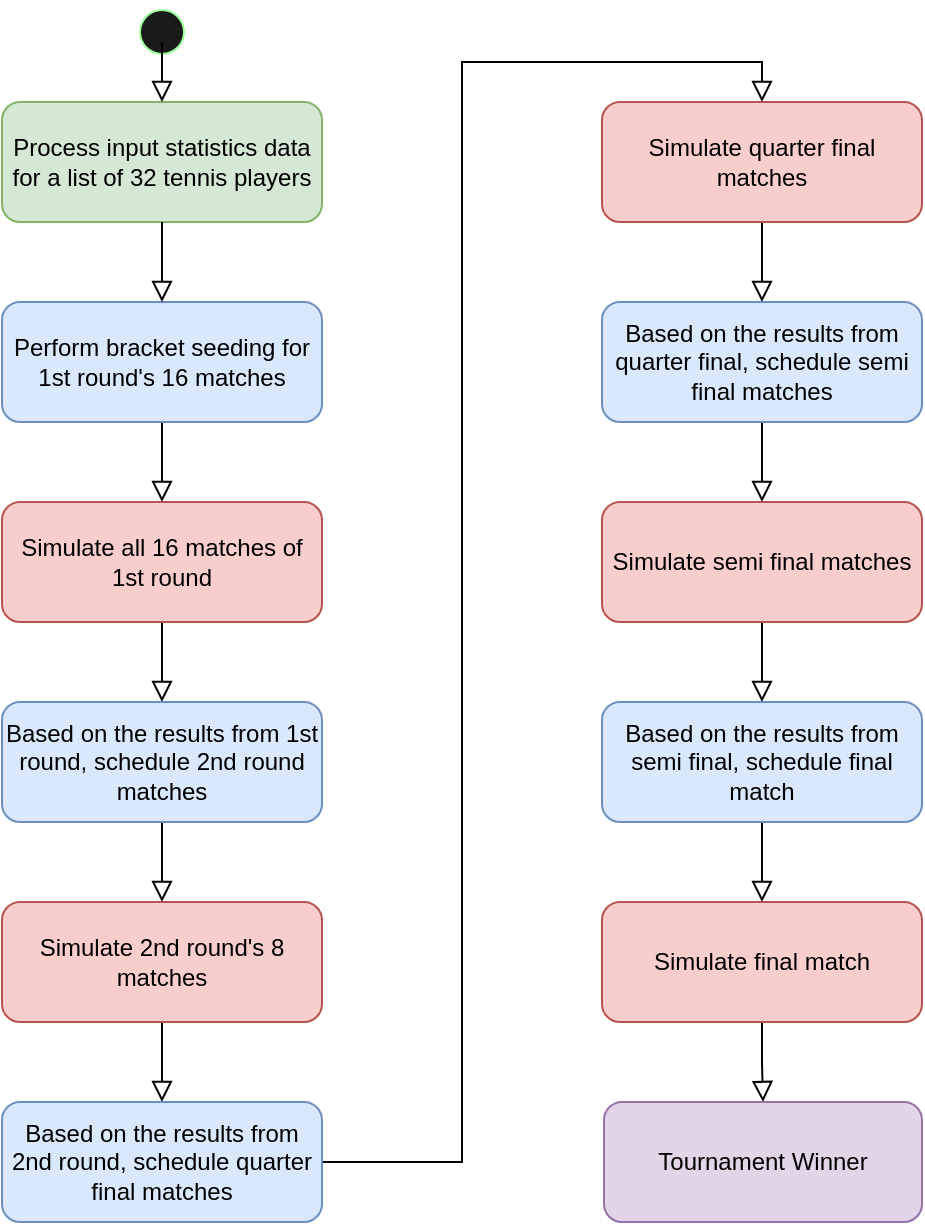 <mxfile version="14.9.7" type="github">
  <diagram id="C5RBs43oDa-KdzZeNtuy" name="Page-1">
    <mxGraphModel dx="1109" dy="640" grid="1" gridSize="10" guides="1" tooltips="1" connect="1" arrows="1" fold="1" page="1" pageScale="1" pageWidth="291" pageHeight="413" math="0" shadow="0">
      <root>
        <mxCell id="WIyWlLk6GJQsqaUBKTNV-0" />
        <mxCell id="WIyWlLk6GJQsqaUBKTNV-1" parent="WIyWlLk6GJQsqaUBKTNV-0" />
        <mxCell id="WIyWlLk6GJQsqaUBKTNV-3" value="Process input statistics data for a list of 32 tennis players" style="rounded=1;whiteSpace=wrap;html=1;fontSize=12;glass=0;strokeWidth=1;shadow=0;fillColor=#d5e8d4;strokeColor=#82b366;" parent="WIyWlLk6GJQsqaUBKTNV-1" vertex="1">
          <mxGeometry x="200" y="140" width="160" height="60" as="geometry" />
        </mxCell>
        <mxCell id="Y6ukIuZ310_lgU7GoK3n-22" value="" style="edgeStyle=orthogonalEdgeStyle;rounded=0;orthogonalLoop=1;jettySize=auto;html=1;endArrow=block;endFill=0;endSize=8;" parent="WIyWlLk6GJQsqaUBKTNV-1" source="Y6ukIuZ310_lgU7GoK3n-0" target="Y6ukIuZ310_lgU7GoK3n-2" edge="1">
          <mxGeometry relative="1" as="geometry" />
        </mxCell>
        <mxCell id="Y6ukIuZ310_lgU7GoK3n-0" value="Perform bracket seeding for 1st round&#39;s 16 matches" style="rounded=1;whiteSpace=wrap;html=1;fontSize=12;glass=0;strokeWidth=1;shadow=0;fillColor=#dae8fc;strokeColor=#6c8ebf;" parent="WIyWlLk6GJQsqaUBKTNV-1" vertex="1">
          <mxGeometry x="200" y="240" width="160" height="60" as="geometry" />
        </mxCell>
        <mxCell id="Y6ukIuZ310_lgU7GoK3n-1" value="" style="rounded=1;html=1;jettySize=auto;orthogonalLoop=1;fontSize=11;endArrow=block;endFill=0;endSize=8;strokeWidth=1;shadow=0;labelBackgroundColor=none;edgeStyle=orthogonalEdgeStyle;" parent="WIyWlLk6GJQsqaUBKTNV-1" source="WIyWlLk6GJQsqaUBKTNV-3" target="Y6ukIuZ310_lgU7GoK3n-0" edge="1">
          <mxGeometry relative="1" as="geometry">
            <mxPoint x="280" y="230" as="sourcePoint" />
            <mxPoint x="280" y="410" as="targetPoint" />
          </mxGeometry>
        </mxCell>
        <mxCell id="Y6ukIuZ310_lgU7GoK3n-23" value="" style="edgeStyle=orthogonalEdgeStyle;rounded=0;orthogonalLoop=1;jettySize=auto;html=1;endArrow=block;endFill=0;endSize=8;" parent="WIyWlLk6GJQsqaUBKTNV-1" source="Y6ukIuZ310_lgU7GoK3n-2" target="Y6ukIuZ310_lgU7GoK3n-3" edge="1">
          <mxGeometry relative="1" as="geometry" />
        </mxCell>
        <mxCell id="Y6ukIuZ310_lgU7GoK3n-2" value="Simulate all 16 matches of 1st round" style="rounded=1;whiteSpace=wrap;html=1;fillColor=#f8cecc;strokeColor=#b85450;" parent="WIyWlLk6GJQsqaUBKTNV-1" vertex="1">
          <mxGeometry x="200" y="340" width="160" height="60" as="geometry" />
        </mxCell>
        <mxCell id="Y6ukIuZ310_lgU7GoK3n-24" value="" style="edgeStyle=orthogonalEdgeStyle;rounded=0;orthogonalLoop=1;jettySize=auto;html=1;endArrow=block;endFill=0;endSize=8;" parent="WIyWlLk6GJQsqaUBKTNV-1" source="Y6ukIuZ310_lgU7GoK3n-3" target="Y6ukIuZ310_lgU7GoK3n-9" edge="1">
          <mxGeometry relative="1" as="geometry" />
        </mxCell>
        <mxCell id="Y6ukIuZ310_lgU7GoK3n-3" value="Based on the results from 1st round, schedule 2nd round matches" style="rounded=1;whiteSpace=wrap;html=1;fillColor=#dae8fc;strokeColor=#6c8ebf;" parent="WIyWlLk6GJQsqaUBKTNV-1" vertex="1">
          <mxGeometry x="200" y="440" width="160" height="60" as="geometry" />
        </mxCell>
        <mxCell id="Y6ukIuZ310_lgU7GoK3n-25" value="" style="edgeStyle=orthogonalEdgeStyle;rounded=0;orthogonalLoop=1;jettySize=auto;html=1;endArrow=block;endFill=0;endSize=8;" parent="WIyWlLk6GJQsqaUBKTNV-1" source="Y6ukIuZ310_lgU7GoK3n-9" target="Y6ukIuZ310_lgU7GoK3n-12" edge="1">
          <mxGeometry relative="1" as="geometry" />
        </mxCell>
        <mxCell id="Y6ukIuZ310_lgU7GoK3n-9" value="Simulate 2nd round&#39;s 8 matches" style="rounded=1;whiteSpace=wrap;html=1;fillColor=#f8cecc;strokeColor=#b85450;" parent="WIyWlLk6GJQsqaUBKTNV-1" vertex="1">
          <mxGeometry x="200" y="540" width="160" height="60" as="geometry" />
        </mxCell>
        <mxCell id="Y6ukIuZ310_lgU7GoK3n-26" style="edgeStyle=orthogonalEdgeStyle;rounded=0;orthogonalLoop=1;jettySize=auto;html=1;entryX=0.5;entryY=0;entryDx=0;entryDy=0;endArrow=block;endFill=0;endSize=8;" parent="WIyWlLk6GJQsqaUBKTNV-1" source="Y6ukIuZ310_lgU7GoK3n-12" target="Y6ukIuZ310_lgU7GoK3n-13" edge="1">
          <mxGeometry relative="1" as="geometry" />
        </mxCell>
        <mxCell id="Y6ukIuZ310_lgU7GoK3n-12" value="Based on the results from 2nd round, schedule quarter final matches" style="rounded=1;whiteSpace=wrap;html=1;fillColor=#dae8fc;strokeColor=#6c8ebf;" parent="WIyWlLk6GJQsqaUBKTNV-1" vertex="1">
          <mxGeometry x="200" y="640" width="160" height="60" as="geometry" />
        </mxCell>
        <mxCell id="Y6ukIuZ310_lgU7GoK3n-27" value="" style="edgeStyle=orthogonalEdgeStyle;rounded=0;orthogonalLoop=1;jettySize=auto;html=1;endArrow=block;endFill=0;endSize=8;" parent="WIyWlLk6GJQsqaUBKTNV-1" source="Y6ukIuZ310_lgU7GoK3n-13" target="Y6ukIuZ310_lgU7GoK3n-17" edge="1">
          <mxGeometry relative="1" as="geometry" />
        </mxCell>
        <mxCell id="Y6ukIuZ310_lgU7GoK3n-13" value="Simulate quarter final matches" style="rounded=1;whiteSpace=wrap;html=1;fillColor=#f8cecc;strokeColor=#b85450;" parent="WIyWlLk6GJQsqaUBKTNV-1" vertex="1">
          <mxGeometry x="500" y="140" width="160" height="60" as="geometry" />
        </mxCell>
        <mxCell id="Y6ukIuZ310_lgU7GoK3n-28" value="" style="edgeStyle=orthogonalEdgeStyle;rounded=0;orthogonalLoop=1;jettySize=auto;html=1;endArrow=block;endFill=0;endSize=8;" parent="WIyWlLk6GJQsqaUBKTNV-1" source="Y6ukIuZ310_lgU7GoK3n-17" target="Y6ukIuZ310_lgU7GoK3n-18" edge="1">
          <mxGeometry relative="1" as="geometry" />
        </mxCell>
        <mxCell id="Y6ukIuZ310_lgU7GoK3n-17" value="Based on the results from quarter final, schedule semi final matches" style="rounded=1;whiteSpace=wrap;html=1;fillColor=#dae8fc;strokeColor=#6c8ebf;" parent="WIyWlLk6GJQsqaUBKTNV-1" vertex="1">
          <mxGeometry x="500" y="240" width="160" height="60" as="geometry" />
        </mxCell>
        <mxCell id="Y6ukIuZ310_lgU7GoK3n-29" value="" style="edgeStyle=orthogonalEdgeStyle;rounded=0;orthogonalLoop=1;jettySize=auto;html=1;endArrow=block;endFill=0;endSize=8;" parent="WIyWlLk6GJQsqaUBKTNV-1" source="Y6ukIuZ310_lgU7GoK3n-18" target="Y6ukIuZ310_lgU7GoK3n-19" edge="1">
          <mxGeometry relative="1" as="geometry" />
        </mxCell>
        <mxCell id="Y6ukIuZ310_lgU7GoK3n-18" value="Simulate semi final matches" style="rounded=1;whiteSpace=wrap;html=1;fillColor=#f8cecc;strokeColor=#b85450;" parent="WIyWlLk6GJQsqaUBKTNV-1" vertex="1">
          <mxGeometry x="500" y="340" width="160" height="60" as="geometry" />
        </mxCell>
        <mxCell id="Y6ukIuZ310_lgU7GoK3n-30" value="" style="edgeStyle=orthogonalEdgeStyle;rounded=0;orthogonalLoop=1;jettySize=auto;html=1;endArrow=block;endFill=0;endSize=8;" parent="WIyWlLk6GJQsqaUBKTNV-1" source="Y6ukIuZ310_lgU7GoK3n-19" target="Y6ukIuZ310_lgU7GoK3n-20" edge="1">
          <mxGeometry relative="1" as="geometry" />
        </mxCell>
        <mxCell id="Y6ukIuZ310_lgU7GoK3n-19" value="Based on the results from semi final, schedule final match" style="rounded=1;whiteSpace=wrap;html=1;fillColor=#dae8fc;strokeColor=#6c8ebf;" parent="WIyWlLk6GJQsqaUBKTNV-1" vertex="1">
          <mxGeometry x="500" y="440" width="160" height="60" as="geometry" />
        </mxCell>
        <mxCell id="Y6ukIuZ310_lgU7GoK3n-31" value="" style="edgeStyle=orthogonalEdgeStyle;rounded=0;orthogonalLoop=1;jettySize=auto;html=1;endArrow=block;endFill=0;endSize=8;" parent="WIyWlLk6GJQsqaUBKTNV-1" source="Y6ukIuZ310_lgU7GoK3n-20" target="Y6ukIuZ310_lgU7GoK3n-21" edge="1">
          <mxGeometry relative="1" as="geometry" />
        </mxCell>
        <mxCell id="Y6ukIuZ310_lgU7GoK3n-20" value="Simulate final match" style="rounded=1;whiteSpace=wrap;html=1;fillColor=#f8cecc;strokeColor=#b85450;" parent="WIyWlLk6GJQsqaUBKTNV-1" vertex="1">
          <mxGeometry x="500" y="540" width="160" height="60" as="geometry" />
        </mxCell>
        <mxCell id="Y6ukIuZ310_lgU7GoK3n-21" value="Tournament Winner" style="rounded=1;whiteSpace=wrap;html=1;fillColor=#e1d5e7;strokeColor=#9673a6;" parent="WIyWlLk6GJQsqaUBKTNV-1" vertex="1">
          <mxGeometry x="501" y="640" width="159" height="60" as="geometry" />
        </mxCell>
        <mxCell id="SlJE1VoiQPH5HTLEMMdZ-0" value="" style="ellipse;html=1;shape=startState;fillColor=#1A1A1A;strokeColor=#99FF99;" vertex="1" parent="WIyWlLk6GJQsqaUBKTNV-1">
          <mxGeometry x="265" y="90" width="30" height="30" as="geometry" />
        </mxCell>
        <mxCell id="SlJE1VoiQPH5HTLEMMdZ-1" value="" style="edgeStyle=orthogonalEdgeStyle;html=1;verticalAlign=bottom;endArrow=block;endSize=8;endFill=0;" edge="1" parent="WIyWlLk6GJQsqaUBKTNV-1">
          <mxGeometry relative="1" as="geometry">
            <mxPoint x="280" y="140" as="targetPoint" />
            <mxPoint x="280" y="110" as="sourcePoint" />
          </mxGeometry>
        </mxCell>
      </root>
    </mxGraphModel>
  </diagram>
</mxfile>
